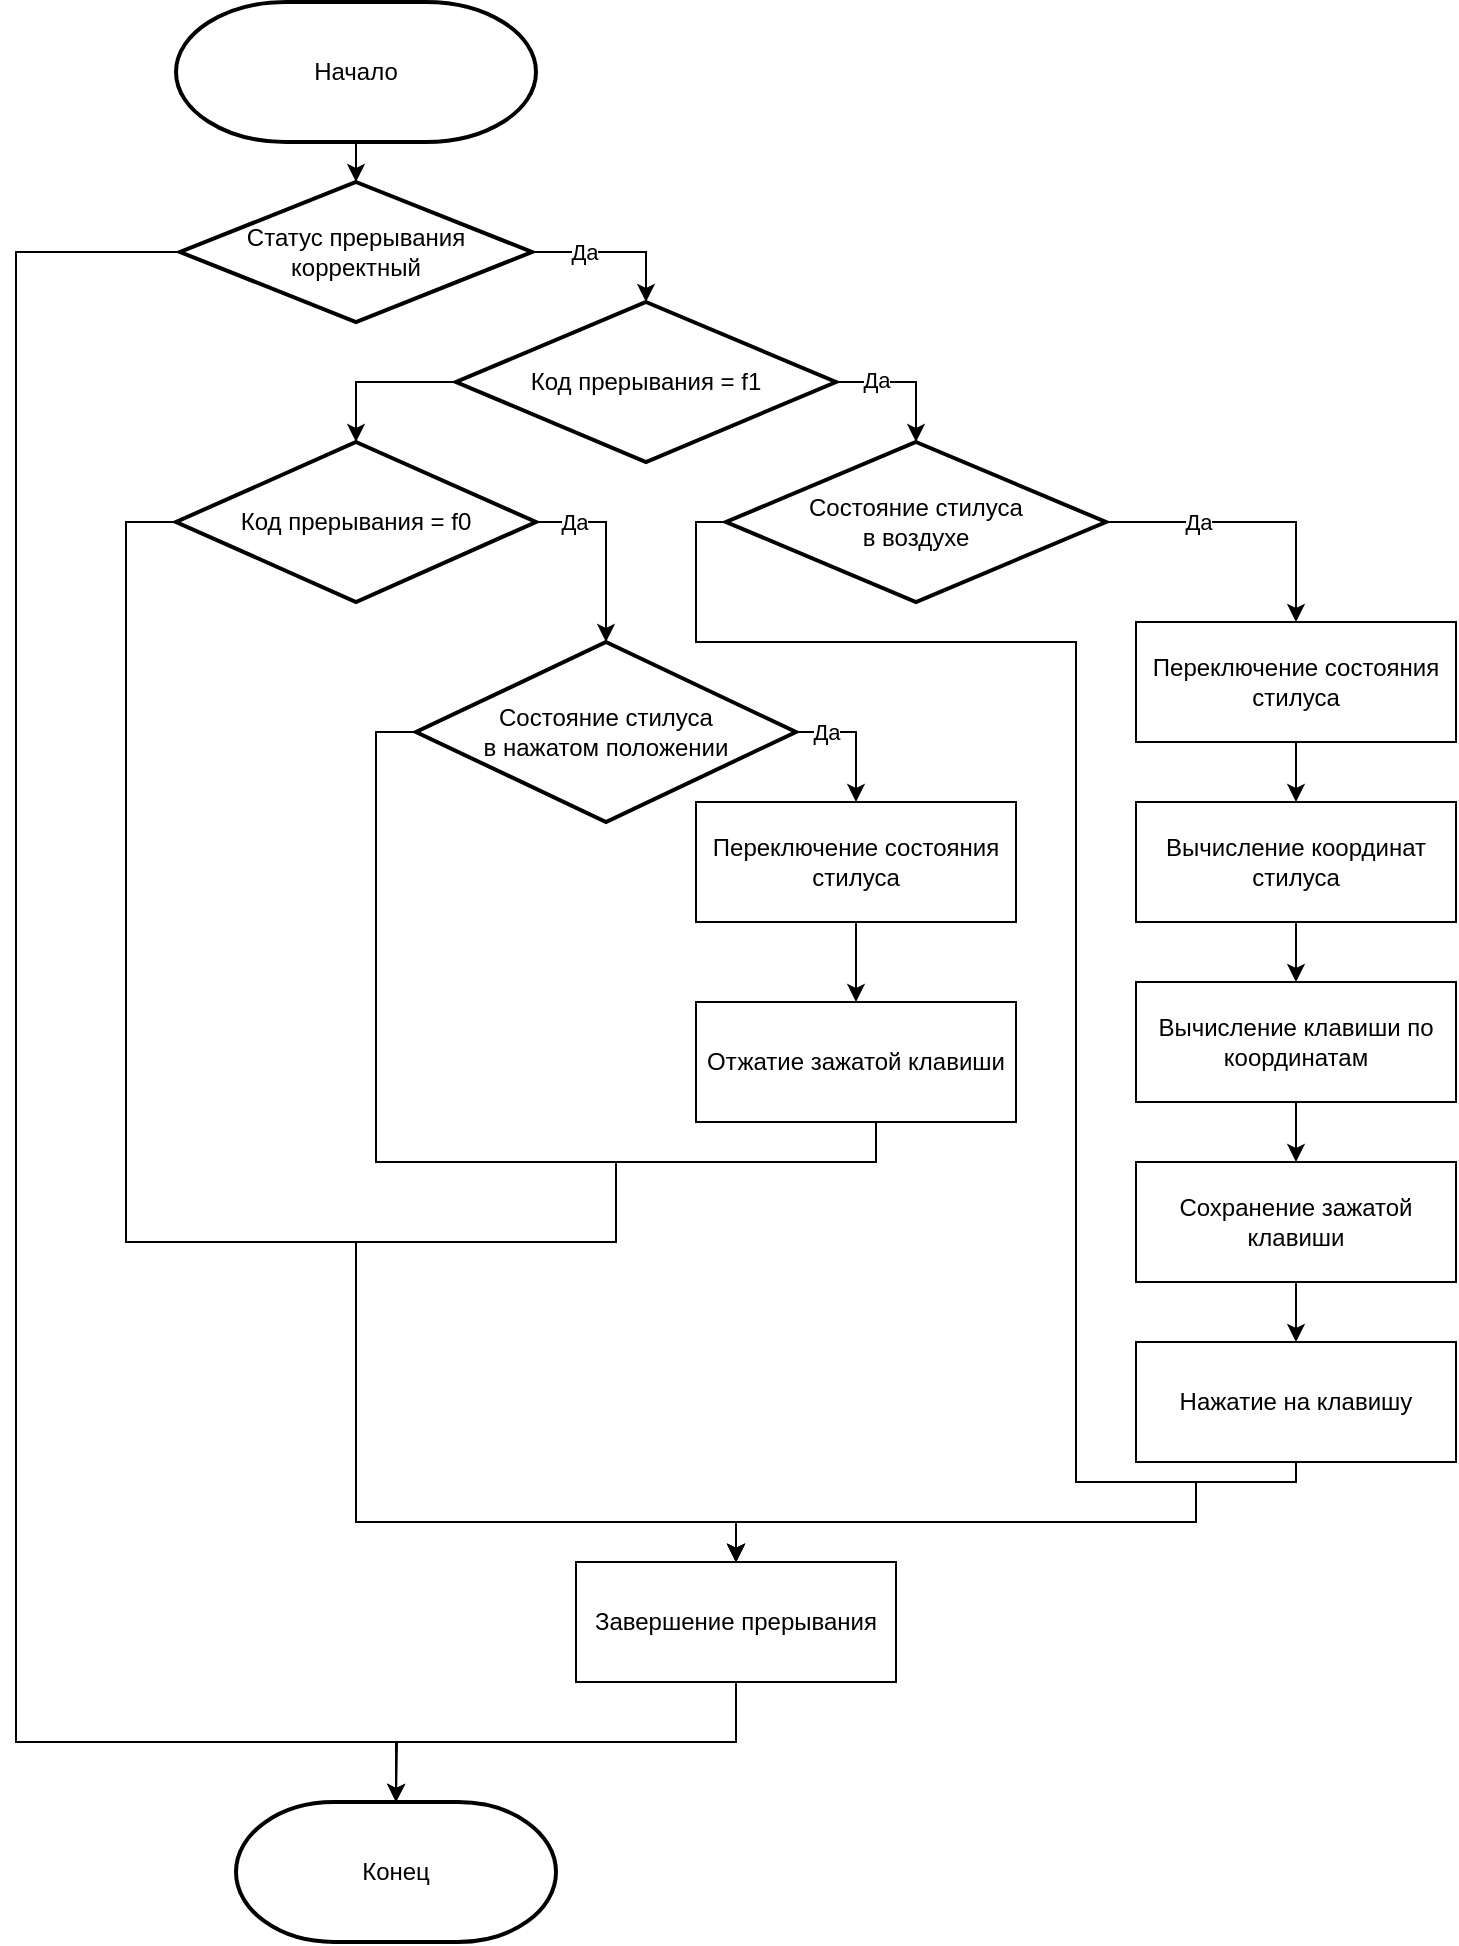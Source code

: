 <mxfile version="14.1.0" type="device"><diagram id="ZzmrX2PpU5P2RgVv7-PA" name="Page-1"><mxGraphModel dx="766" dy="1671" grid="1" gridSize="10" guides="1" tooltips="1" connect="1" arrows="1" fold="1" page="1" pageScale="1" pageWidth="827" pageHeight="1169" math="0" shadow="0"><root><mxCell id="0"/><mxCell id="1" parent="0"/><mxCell id="vUM7CMTMGmcVoACTtoMx-16" style="edgeStyle=orthogonalEdgeStyle;rounded=0;orthogonalLoop=1;jettySize=auto;html=1;exitX=0.5;exitY=1;exitDx=0;exitDy=0;entryX=0.5;entryY=0;entryDx=0;entryDy=0;" parent="1" target="vUM7CMTMGmcVoACTtoMx-2" edge="1"><mxGeometry relative="1" as="geometry"><mxPoint x="400" y="50" as="sourcePoint"/></mxGeometry></mxCell><mxCell id="vUM7CMTMGmcVoACTtoMx-15" style="edgeStyle=orthogonalEdgeStyle;rounded=0;orthogonalLoop=1;jettySize=auto;html=1;exitX=1;exitY=0.5;exitDx=0;exitDy=0;entryX=0.5;entryY=0;entryDx=0;entryDy=0;" parent="1" source="vUM7CMTMGmcVoACTtoMx-2" target="vUM7CMTMGmcVoACTtoMx-3" edge="1"><mxGeometry relative="1" as="geometry"/></mxCell><mxCell id="vUM7CMTMGmcVoACTtoMx-35" value="Да" style="edgeLabel;html=1;align=center;verticalAlign=middle;resizable=0;points=[];" parent="vUM7CMTMGmcVoACTtoMx-15" vertex="1" connectable="0"><mxGeometry x="-0.366" y="-2" relative="1" as="geometry"><mxPoint y="-2" as="offset"/></mxGeometry></mxCell><mxCell id="vUM7CMTMGmcVoACTtoMx-33" style="edgeStyle=orthogonalEdgeStyle;rounded=0;orthogonalLoop=1;jettySize=auto;html=1;exitX=0;exitY=0.5;exitDx=0;exitDy=0;entryX=0.5;entryY=0;entryDx=0;entryDy=0;" parent="1" source="vUM7CMTMGmcVoACTtoMx-2" edge="1"><mxGeometry relative="1" as="geometry"><mxPoint x="420" y="880" as="targetPoint"/><Array as="points"><mxPoint x="230" y="105"/><mxPoint x="230" y="850"/><mxPoint x="420" y="850"/></Array></mxGeometry></mxCell><mxCell id="vUM7CMTMGmcVoACTtoMx-2" value="Статус прерывания корректный" style="strokeWidth=2;html=1;shape=mxgraph.flowchart.decision;whiteSpace=wrap;fontFamily=Helvetica;fontSize=12;fontColor=#000000;align=center;strokeColor=#000000;fillColor=#ffffff;" parent="1" vertex="1"><mxGeometry x="312" y="70" width="176" height="70" as="geometry"/></mxCell><mxCell id="vUM7CMTMGmcVoACTtoMx-17" style="edgeStyle=orthogonalEdgeStyle;rounded=0;orthogonalLoop=1;jettySize=auto;html=1;exitX=0;exitY=0.5;exitDx=0;exitDy=0;entryX=0.5;entryY=0;entryDx=0;entryDy=0;" parent="1" source="vUM7CMTMGmcVoACTtoMx-3" target="vUM7CMTMGmcVoACTtoMx-4" edge="1"><mxGeometry relative="1" as="geometry"/></mxCell><mxCell id="vUM7CMTMGmcVoACTtoMx-18" style="edgeStyle=orthogonalEdgeStyle;rounded=0;orthogonalLoop=1;jettySize=auto;html=1;exitX=1;exitY=0.5;exitDx=0;exitDy=0;entryX=0.5;entryY=0;entryDx=0;entryDy=0;" parent="1" source="vUM7CMTMGmcVoACTtoMx-3" target="vUM7CMTMGmcVoACTtoMx-10" edge="1"><mxGeometry relative="1" as="geometry"/></mxCell><mxCell id="vUM7CMTMGmcVoACTtoMx-37" value="Да" style="edgeLabel;html=1;align=center;verticalAlign=middle;resizable=0;points=[];" parent="vUM7CMTMGmcVoACTtoMx-18" vertex="1" connectable="0"><mxGeometry x="-0.444" y="1" relative="1" as="geometry"><mxPoint as="offset"/></mxGeometry></mxCell><mxCell id="vUM7CMTMGmcVoACTtoMx-3" value="Код прерывания = f1" style="strokeWidth=2;html=1;shape=mxgraph.flowchart.decision;whiteSpace=wrap;fontFamily=Helvetica;fontSize=12;fontColor=#000000;align=center;strokeColor=#000000;fillColor=#ffffff;" parent="1" vertex="1"><mxGeometry x="450" y="130" width="190" height="80" as="geometry"/></mxCell><mxCell id="vUM7CMTMGmcVoACTtoMx-28" style="edgeStyle=orthogonalEdgeStyle;rounded=0;orthogonalLoop=1;jettySize=auto;html=1;exitX=1;exitY=0.5;exitDx=0;exitDy=0;entryX=0.5;entryY=0;entryDx=0;entryDy=0;" parent="1" source="vUM7CMTMGmcVoACTtoMx-4" target="vUM7CMTMGmcVoACTtoMx-11" edge="1"><mxGeometry relative="1" as="geometry"/></mxCell><mxCell id="vUM7CMTMGmcVoACTtoMx-39" value="Да" style="edgeLabel;html=1;align=center;verticalAlign=middle;resizable=0;points=[];" parent="vUM7CMTMGmcVoACTtoMx-28" vertex="1" connectable="0"><mxGeometry x="-0.299" relative="1" as="geometry"><mxPoint x="-15.03" as="offset"/></mxGeometry></mxCell><mxCell id="vUM7CMTMGmcVoACTtoMx-47" style="edgeStyle=orthogonalEdgeStyle;rounded=0;orthogonalLoop=1;jettySize=auto;html=1;exitX=0;exitY=0.5;exitDx=0;exitDy=0;entryX=0.5;entryY=0;entryDx=0;entryDy=0;" parent="1" source="vUM7CMTMGmcVoACTtoMx-4" target="vUM7CMTMGmcVoACTtoMx-14" edge="1"><mxGeometry relative="1" as="geometry"><Array as="points"><mxPoint x="285" y="240"/><mxPoint x="285" y="600"/><mxPoint x="400" y="600"/><mxPoint x="400" y="740"/><mxPoint x="590" y="740"/></Array></mxGeometry></mxCell><mxCell id="vUM7CMTMGmcVoACTtoMx-4" value="Код прерывания = f0" style="strokeWidth=2;html=1;shape=mxgraph.flowchart.decision;whiteSpace=wrap;fontFamily=Helvetica;fontSize=12;fontColor=#000000;align=center;strokeColor=#000000;fillColor=#ffffff;" parent="1" vertex="1"><mxGeometry x="310" y="200" width="180" height="80" as="geometry"/></mxCell><mxCell id="vUM7CMTMGmcVoACTtoMx-21" style="edgeStyle=orthogonalEdgeStyle;rounded=0;orthogonalLoop=1;jettySize=auto;html=1;exitX=0.5;exitY=1;exitDx=0;exitDy=0;entryX=0.5;entryY=0;entryDx=0;entryDy=0;" parent="1" source="vUM7CMTMGmcVoACTtoMx-5" target="vUM7CMTMGmcVoACTtoMx-6" edge="1"><mxGeometry relative="1" as="geometry"/></mxCell><mxCell id="vUM7CMTMGmcVoACTtoMx-5" value="Вычисление координат стилуса" style="rounded=0;whiteSpace=wrap;html=1;" parent="1" vertex="1"><mxGeometry x="790" y="380" width="160" height="60" as="geometry"/></mxCell><mxCell id="vUM7CMTMGmcVoACTtoMx-22" style="edgeStyle=orthogonalEdgeStyle;rounded=0;orthogonalLoop=1;jettySize=auto;html=1;exitX=0.5;exitY=1;exitDx=0;exitDy=0;entryX=0.5;entryY=0;entryDx=0;entryDy=0;" parent="1" source="vUM7CMTMGmcVoACTtoMx-6" target="vUM7CMTMGmcVoACTtoMx-8" edge="1"><mxGeometry relative="1" as="geometry"/></mxCell><mxCell id="vUM7CMTMGmcVoACTtoMx-6" value="Вычисление клавиши по координатам" style="rounded=0;whiteSpace=wrap;html=1;" parent="1" vertex="1"><mxGeometry x="790" y="470" width="160" height="60" as="geometry"/></mxCell><mxCell id="vUM7CMTMGmcVoACTtoMx-50" style="edgeStyle=orthogonalEdgeStyle;rounded=0;orthogonalLoop=1;jettySize=auto;html=1;exitX=0.5;exitY=1;exitDx=0;exitDy=0;entryX=0.5;entryY=0;entryDx=0;entryDy=0;" parent="1" source="vUM7CMTMGmcVoACTtoMx-7" target="vUM7CMTMGmcVoACTtoMx-14" edge="1"><mxGeometry relative="1" as="geometry"><Array as="points"><mxPoint x="870" y="720"/><mxPoint x="820" y="720"/><mxPoint x="820" y="740"/><mxPoint x="590" y="740"/></Array></mxGeometry></mxCell><mxCell id="vUM7CMTMGmcVoACTtoMx-7" value="Нажатие на клавишу" style="rounded=0;whiteSpace=wrap;html=1;" parent="1" vertex="1"><mxGeometry x="790" y="650" width="160" height="60" as="geometry"/></mxCell><mxCell id="vUM7CMTMGmcVoACTtoMx-23" style="edgeStyle=orthogonalEdgeStyle;rounded=0;orthogonalLoop=1;jettySize=auto;html=1;exitX=0.5;exitY=1;exitDx=0;exitDy=0;entryX=0.5;entryY=0;entryDx=0;entryDy=0;" parent="1" source="vUM7CMTMGmcVoACTtoMx-8" target="vUM7CMTMGmcVoACTtoMx-7" edge="1"><mxGeometry relative="1" as="geometry"/></mxCell><mxCell id="vUM7CMTMGmcVoACTtoMx-8" value="Сохранение зажатой клавиши" style="rounded=0;whiteSpace=wrap;html=1;" parent="1" vertex="1"><mxGeometry x="790" y="560" width="160" height="60" as="geometry"/></mxCell><mxCell id="vUM7CMTMGmcVoACTtoMx-20" style="edgeStyle=orthogonalEdgeStyle;rounded=0;orthogonalLoop=1;jettySize=auto;html=1;exitX=0.5;exitY=1;exitDx=0;exitDy=0;entryX=0.5;entryY=0;entryDx=0;entryDy=0;" parent="1" source="vUM7CMTMGmcVoACTtoMx-9" target="vUM7CMTMGmcVoACTtoMx-5" edge="1"><mxGeometry relative="1" as="geometry"/></mxCell><mxCell id="vUM7CMTMGmcVoACTtoMx-9" value="Переключение состояния стилуса" style="rounded=0;whiteSpace=wrap;html=1;" parent="1" vertex="1"><mxGeometry x="790" y="290" width="160" height="60" as="geometry"/></mxCell><mxCell id="vUM7CMTMGmcVoACTtoMx-19" style="edgeStyle=orthogonalEdgeStyle;rounded=0;orthogonalLoop=1;jettySize=auto;html=1;exitX=1;exitY=0.5;exitDx=0;exitDy=0;entryX=0.5;entryY=0;entryDx=0;entryDy=0;" parent="1" source="vUM7CMTMGmcVoACTtoMx-10" target="vUM7CMTMGmcVoACTtoMx-9" edge="1"><mxGeometry relative="1" as="geometry"/></mxCell><mxCell id="vUM7CMTMGmcVoACTtoMx-38" value="Да" style="edgeLabel;html=1;align=center;verticalAlign=middle;resizable=0;points=[];" parent="vUM7CMTMGmcVoACTtoMx-19" vertex="1" connectable="0"><mxGeometry x="-0.372" relative="1" as="geometry"><mxPoint as="offset"/></mxGeometry></mxCell><mxCell id="vUM7CMTMGmcVoACTtoMx-49" style="edgeStyle=orthogonalEdgeStyle;rounded=0;orthogonalLoop=1;jettySize=auto;html=1;exitX=0;exitY=0.5;exitDx=0;exitDy=0;entryX=0.5;entryY=0;entryDx=0;entryDy=0;" parent="1" source="vUM7CMTMGmcVoACTtoMx-10" target="vUM7CMTMGmcVoACTtoMx-14" edge="1"><mxGeometry relative="1" as="geometry"><Array as="points"><mxPoint x="570" y="240"/><mxPoint x="570" y="300"/><mxPoint x="760" y="300"/><mxPoint x="760" y="720"/><mxPoint x="820" y="720"/><mxPoint x="820" y="740"/><mxPoint x="590" y="740"/></Array></mxGeometry></mxCell><mxCell id="vUM7CMTMGmcVoACTtoMx-10" value="Состояние стилуса&lt;br&gt;в воздухе" style="strokeWidth=2;html=1;shape=mxgraph.flowchart.decision;whiteSpace=wrap;fontFamily=Helvetica;fontSize=12;fontColor=#000000;align=center;strokeColor=#000000;fillColor=#ffffff;" parent="1" vertex="1"><mxGeometry x="585" y="200" width="190" height="80" as="geometry"/></mxCell><mxCell id="vUM7CMTMGmcVoACTtoMx-27" style="edgeStyle=orthogonalEdgeStyle;rounded=0;orthogonalLoop=1;jettySize=auto;html=1;exitX=1;exitY=0.5;exitDx=0;exitDy=0;entryX=0.5;entryY=0;entryDx=0;entryDy=0;" parent="1" source="vUM7CMTMGmcVoACTtoMx-11" target="vUM7CMTMGmcVoACTtoMx-12" edge="1"><mxGeometry relative="1" as="geometry"/></mxCell><mxCell id="vUM7CMTMGmcVoACTtoMx-40" value="Да" style="edgeLabel;html=1;align=center;verticalAlign=middle;resizable=0;points=[];" parent="vUM7CMTMGmcVoACTtoMx-27" vertex="1" connectable="0"><mxGeometry x="-0.535" relative="1" as="geometry"><mxPoint as="offset"/></mxGeometry></mxCell><mxCell id="vUM7CMTMGmcVoACTtoMx-45" style="edgeStyle=orthogonalEdgeStyle;rounded=0;orthogonalLoop=1;jettySize=auto;html=1;exitX=0;exitY=0.5;exitDx=0;exitDy=0;entryX=0.5;entryY=0;entryDx=0;entryDy=0;" parent="1" source="vUM7CMTMGmcVoACTtoMx-11" target="vUM7CMTMGmcVoACTtoMx-14" edge="1"><mxGeometry relative="1" as="geometry"><Array as="points"><mxPoint x="410" y="345"/><mxPoint x="410" y="560"/><mxPoint x="530" y="560"/><mxPoint x="530" y="600"/><mxPoint x="400" y="600"/><mxPoint x="400" y="740"/><mxPoint x="590" y="740"/></Array></mxGeometry></mxCell><mxCell id="vUM7CMTMGmcVoACTtoMx-11" value="Состояние стилуса&lt;br&gt;в нажатом положении" style="strokeWidth=2;html=1;shape=mxgraph.flowchart.decision;whiteSpace=wrap;fontFamily=Helvetica;fontSize=12;fontColor=#000000;align=center;strokeColor=#000000;fillColor=#ffffff;" parent="1" vertex="1"><mxGeometry x="430" y="300" width="190" height="90" as="geometry"/></mxCell><mxCell id="vUM7CMTMGmcVoACTtoMx-26" style="edgeStyle=orthogonalEdgeStyle;rounded=0;orthogonalLoop=1;jettySize=auto;html=1;exitX=0.5;exitY=1;exitDx=0;exitDy=0;entryX=0.5;entryY=0;entryDx=0;entryDy=0;" parent="1" source="vUM7CMTMGmcVoACTtoMx-12" target="vUM7CMTMGmcVoACTtoMx-13" edge="1"><mxGeometry relative="1" as="geometry"/></mxCell><mxCell id="vUM7CMTMGmcVoACTtoMx-12" value="Переключение состояния стилуса" style="rounded=0;whiteSpace=wrap;html=1;" parent="1" vertex="1"><mxGeometry x="570" y="380" width="160" height="60" as="geometry"/></mxCell><mxCell id="vUM7CMTMGmcVoACTtoMx-46" style="edgeStyle=orthogonalEdgeStyle;rounded=0;orthogonalLoop=1;jettySize=auto;html=1;exitX=0.5;exitY=1;exitDx=0;exitDy=0;" parent="1" source="vUM7CMTMGmcVoACTtoMx-13" edge="1"><mxGeometry relative="1" as="geometry"><mxPoint x="590" y="760" as="targetPoint"/><Array as="points"><mxPoint x="660" y="560"/><mxPoint x="530" y="560"/><mxPoint x="530" y="600"/><mxPoint x="400" y="600"/><mxPoint x="400" y="740"/><mxPoint x="590" y="740"/></Array></mxGeometry></mxCell><mxCell id="vUM7CMTMGmcVoACTtoMx-13" value="Отжатие зажатой клавиши" style="rounded=0;whiteSpace=wrap;html=1;" parent="1" vertex="1"><mxGeometry x="570" y="480" width="160" height="60" as="geometry"/></mxCell><mxCell id="vUM7CMTMGmcVoACTtoMx-32" style="edgeStyle=orthogonalEdgeStyle;rounded=0;orthogonalLoop=1;jettySize=auto;html=1;exitX=0.5;exitY=1;exitDx=0;exitDy=0;entryX=0.5;entryY=0;entryDx=0;entryDy=0;" parent="1" source="vUM7CMTMGmcVoACTtoMx-14" edge="1"><mxGeometry relative="1" as="geometry"><mxPoint x="420" y="880" as="targetPoint"/></mxGeometry></mxCell><mxCell id="vUM7CMTMGmcVoACTtoMx-14" value="Завершение прерывания" style="rounded=0;whiteSpace=wrap;html=1;" parent="1" vertex="1"><mxGeometry x="510" y="760" width="160" height="60" as="geometry"/></mxCell><mxCell id="sQJFr2R69cU8wUkZTEmO-3" value="Начало" style="strokeWidth=2;html=1;shape=mxgraph.flowchart.terminator;whiteSpace=wrap;" parent="1" vertex="1"><mxGeometry x="310" y="-20" width="180" height="70" as="geometry"/></mxCell><mxCell id="sQJFr2R69cU8wUkZTEmO-4" value="Конец" style="strokeWidth=2;html=1;shape=mxgraph.flowchart.terminator;whiteSpace=wrap;" parent="1" vertex="1"><mxGeometry x="340" y="880" width="160" height="70" as="geometry"/></mxCell></root></mxGraphModel></diagram></mxfile>